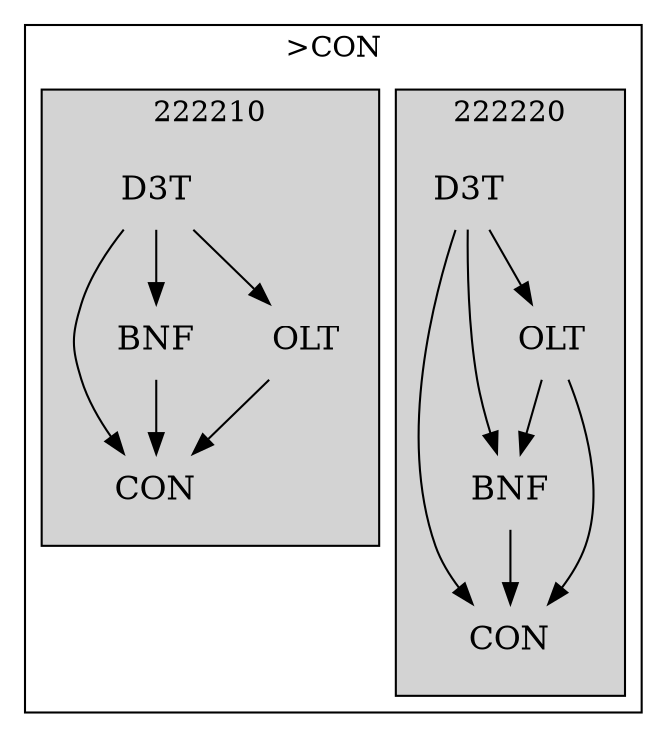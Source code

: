strict digraph FirstlevelCluster {
	labelloc = "t";
	compound = false;
	subgraph cluster_0 {
	label= ">CON";
		subgraph	cluster_2 {
		label = "222220";
			style = filled;
			node	[label = CON, shape = plaintext, fontsize = 16] CON2;
			node	[label = BNF, shape = plaintext, fontsize = 16] BNF2;
			node	[label = D3T, shape = plaintext, fontsize = 16] D3T2;
			node	[label = OLT, shape = plaintext, fontsize = 16] OLT2;
			BNF2->CON2;D3T2->CON2;D3T2->BNF2;D3T2->OLT2;OLT2->CON2;OLT2->BNF2;			}
		subgraph	cluster_3 {
		label = "222210";
			style = filled;
			node	[label = CON, shape = plaintext, fontsize = 16] CON3;
			node	[label = BNF, shape = plaintext, fontsize = 16] BNF3;
			node	[label = D3T, shape = plaintext, fontsize = 16] D3T3;
			node	[label = OLT, shape = plaintext, fontsize = 16] OLT3;
			BNF3->CON3;D3T3->CON3;D3T3->BNF3;D3T3->OLT3;OLT3->CON3;			}
}}